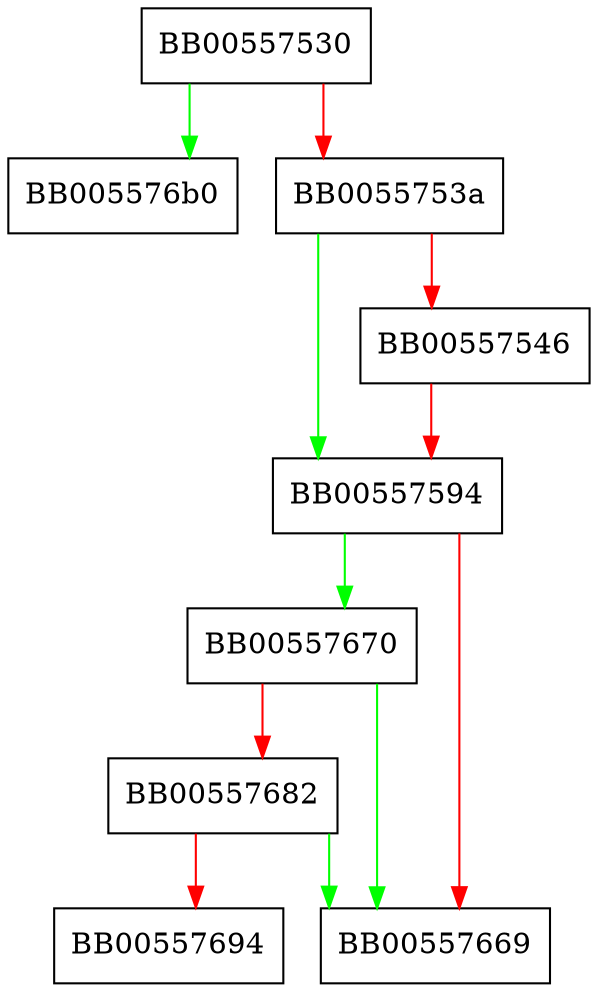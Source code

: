 digraph OSSL_CMP_CTX_reinit {
  node [shape="box"];
  graph [splines=ortho];
  BB00557530 -> BB005576b0 [color="green"];
  BB00557530 -> BB0055753a [color="red"];
  BB0055753a -> BB00557594 [color="green"];
  BB0055753a -> BB00557546 [color="red"];
  BB00557546 -> BB00557594 [color="red"];
  BB00557594 -> BB00557670 [color="green"];
  BB00557594 -> BB00557669 [color="red"];
  BB00557670 -> BB00557669 [color="green"];
  BB00557670 -> BB00557682 [color="red"];
  BB00557682 -> BB00557669 [color="green"];
  BB00557682 -> BB00557694 [color="red"];
}
